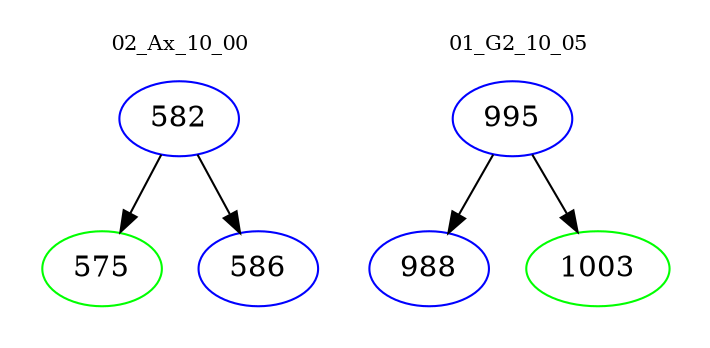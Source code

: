 digraph{
subgraph cluster_0 {
color = white
label = "02_Ax_10_00";
fontsize=10;
T0_582 [label="582", color="blue"]
T0_582 -> T0_575 [color="black"]
T0_575 [label="575", color="green"]
T0_582 -> T0_586 [color="black"]
T0_586 [label="586", color="blue"]
}
subgraph cluster_1 {
color = white
label = "01_G2_10_05";
fontsize=10;
T1_995 [label="995", color="blue"]
T1_995 -> T1_988 [color="black"]
T1_988 [label="988", color="blue"]
T1_995 -> T1_1003 [color="black"]
T1_1003 [label="1003", color="green"]
}
}
